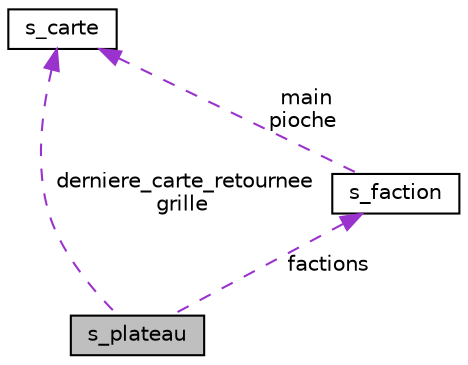 digraph "s_plateau"
{
 // LATEX_PDF_SIZE
  edge [fontname="Helvetica",fontsize="10",labelfontname="Helvetica",labelfontsize="10"];
  node [fontname="Helvetica",fontsize="10",shape=record];
  Node1 [label="s_plateau",height=0.2,width=0.4,color="black", fillcolor="grey75", style="filled", fontcolor="black",tooltip="Structure correspondant à notre plateau de jeu."];
  Node2 -> Node1 [dir="back",color="darkorchid3",fontsize="10",style="dashed",label=" factions" ,fontname="Helvetica"];
  Node2 [label="s_faction",height=0.2,width=0.4,color="black", fillcolor="white", style="filled",URL="$structs__faction.html",tooltip="Structure représentant une faction."];
  Node3 -> Node2 [dir="back",color="darkorchid3",fontsize="10",style="dashed",label=" main\npioche" ,fontname="Helvetica"];
  Node3 [label="s_carte",height=0.2,width=0.4,color="black", fillcolor="white", style="filled",URL="$structs__carte.html",tooltip="Structure représentant une carte."];
  Node3 -> Node1 [dir="back",color="darkorchid3",fontsize="10",style="dashed",label=" derniere_carte_retournee\ngrille" ,fontname="Helvetica"];
}
